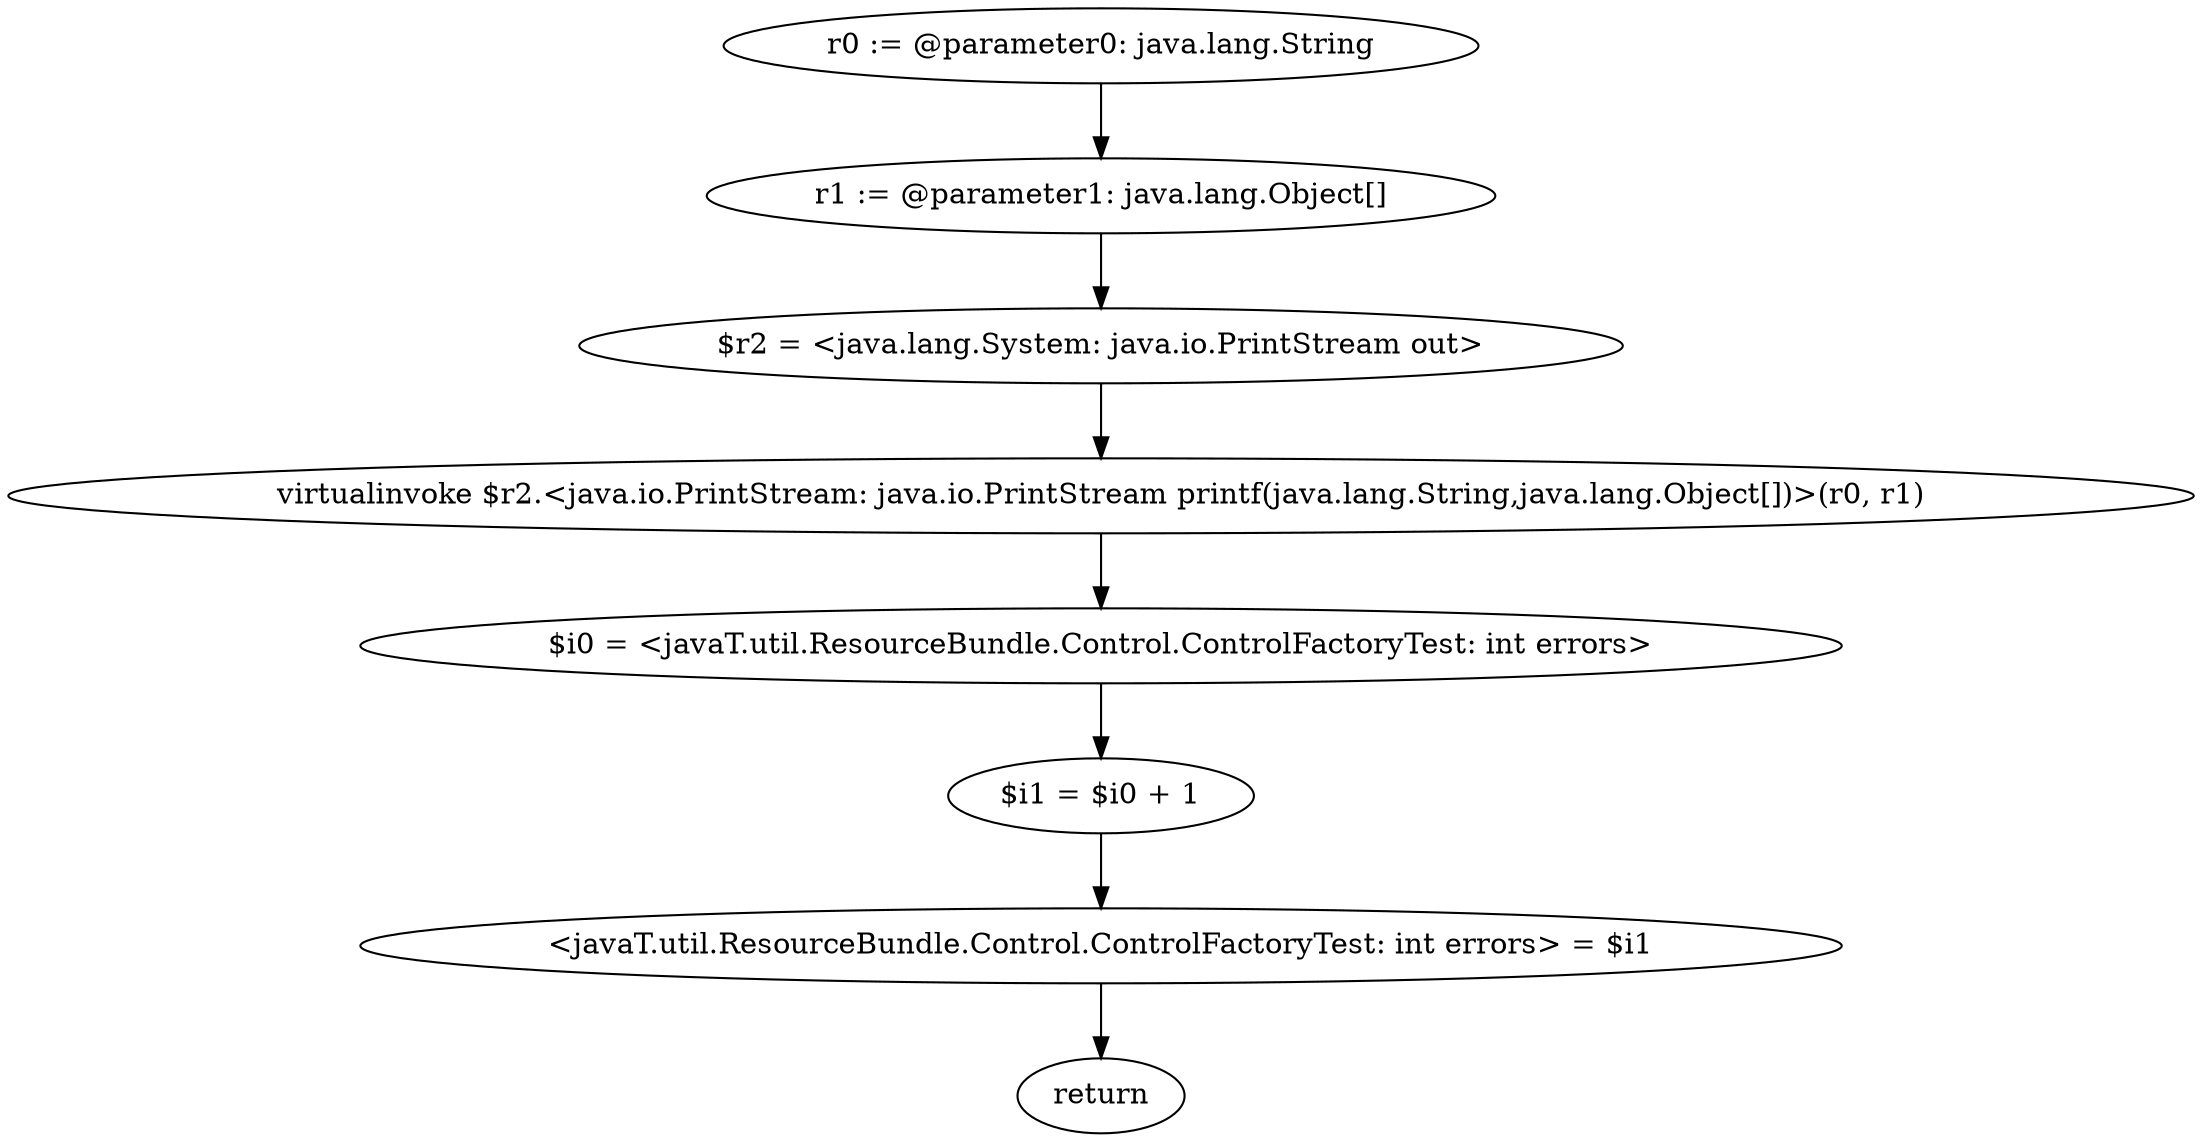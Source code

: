 digraph "unitGraph" {
    "r0 := @parameter0: java.lang.String"
    "r1 := @parameter1: java.lang.Object[]"
    "$r2 = <java.lang.System: java.io.PrintStream out>"
    "virtualinvoke $r2.<java.io.PrintStream: java.io.PrintStream printf(java.lang.String,java.lang.Object[])>(r0, r1)"
    "$i0 = <javaT.util.ResourceBundle.Control.ControlFactoryTest: int errors>"
    "$i1 = $i0 + 1"
    "<javaT.util.ResourceBundle.Control.ControlFactoryTest: int errors> = $i1"
    "return"
    "r0 := @parameter0: java.lang.String"->"r1 := @parameter1: java.lang.Object[]";
    "r1 := @parameter1: java.lang.Object[]"->"$r2 = <java.lang.System: java.io.PrintStream out>";
    "$r2 = <java.lang.System: java.io.PrintStream out>"->"virtualinvoke $r2.<java.io.PrintStream: java.io.PrintStream printf(java.lang.String,java.lang.Object[])>(r0, r1)";
    "virtualinvoke $r2.<java.io.PrintStream: java.io.PrintStream printf(java.lang.String,java.lang.Object[])>(r0, r1)"->"$i0 = <javaT.util.ResourceBundle.Control.ControlFactoryTest: int errors>";
    "$i0 = <javaT.util.ResourceBundle.Control.ControlFactoryTest: int errors>"->"$i1 = $i0 + 1";
    "$i1 = $i0 + 1"->"<javaT.util.ResourceBundle.Control.ControlFactoryTest: int errors> = $i1";
    "<javaT.util.ResourceBundle.Control.ControlFactoryTest: int errors> = $i1"->"return";
}
